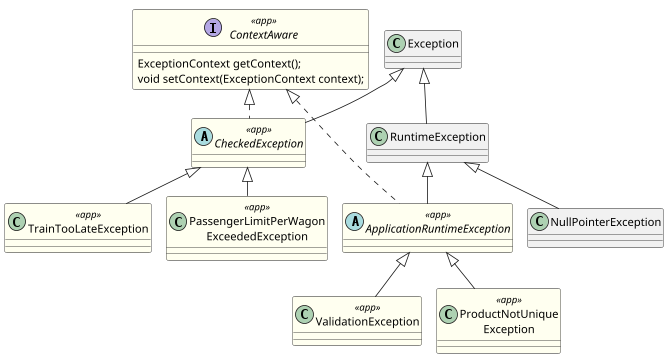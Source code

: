@startuml
!pragma layout smetana
'https://plantuml.com/class-diagram

scale 0.8

' skin params, settings

skinparam note {
  fontStyle italic
}

skinparam class {
  backgroundColor<<app>> #fffff0
}

skinparam groupInheritance 1

' classes

interface ContextAware <<app>> {
  ExceptionContext getContext();
  void setContext(ExceptionContext context);
}
class Exception
class RuntimeException
abstract class ApplicationRuntimeException <<app>>
abstract class CheckedException <<app>>
class ValidationException <<app>>
class TrainTooLateException <<app>>
class ProductNotUnique\nException <<app>>
class PassengerLimitPerWagon\nExceededException <<app>>

' Associations

' from Java Libraries
Exception            <|--   RuntimeException
Exception            <|--   CheckedException
RuntimeException     <|--   ApplicationRuntimeException
' Application specific
ContextAware         <|..   ApplicationRuntimeException
ContextAware         <|..   CheckedException

ApplicationRuntimeException <|-- ValidationException
ApplicationRuntimeException <|-- ProductNotUnique\nException
RuntimeException            <|-- NullPointerException

CheckedException     <|--  PassengerLimitPerWagon\nExceededException
CheckedException     <|-- TrainTooLateException

@enduml